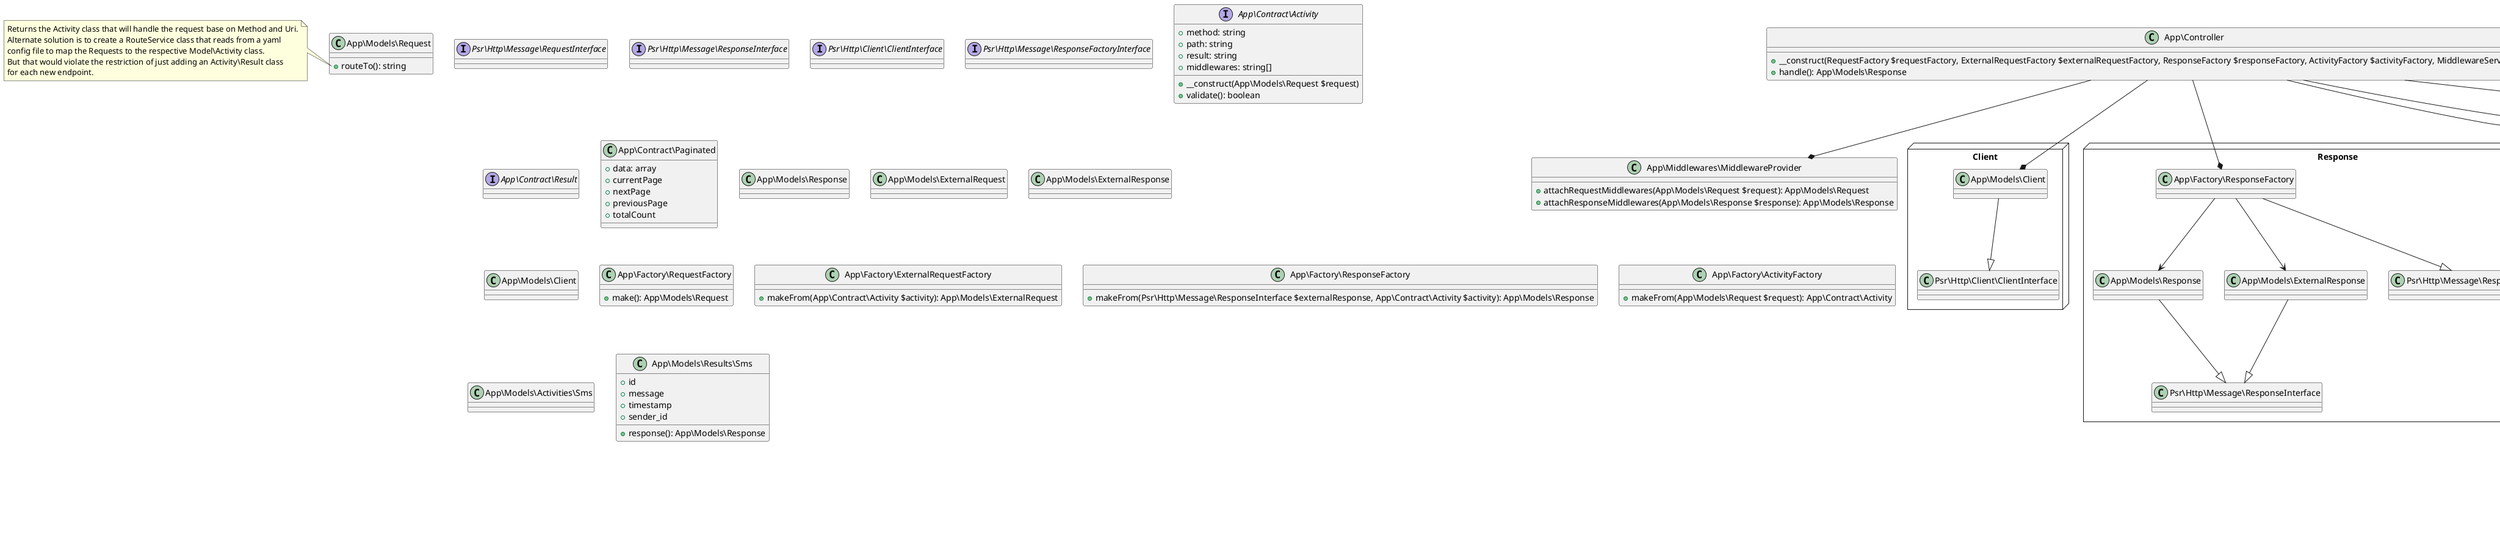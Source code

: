 @startuml shiftbase/eggress
App\Controller --* App\Middlewares\MiddlewareProvider

node "Requests" {
    App\Models\Request --|> Psr\Http\Message\RequestInterface
    App\Models\ExternalRequest --|> Psr\Http\Message\RequestInterface
    Psr\Http\Message\RequestFactoryInterface <|-- App\Factory\ExternalRequestFactory
    App\Controller --* App\Factory\RequestFactory
    App\Controller --* App\Factory\ExternalRequestFactory
    App\Factory\RequestFactory --> App\Models\Request
    App\Factory\ExternalRequestFactory --> App\Models\ExternalRequest
}

node "Client" {
    App\Models\Client --|> Psr\Http\Client\ClientInterface
    App\Controller --* App\Models\Client

}

node "Response" {
    App\Controller --* App\Factory\ResponseFactory
    App\Models\Response --|> Psr\Http\Message\ResponseInterface
    App\Factory\ResponseFactory --> App\Models\Response
    App\Factory\ResponseFactory --> App\Models\ExternalResponse
    App\Factory\ResponseFactory --|> Psr\Http\Message\ResponseFactoryInterface
    App\Models\ExternalResponse --|> Psr\Http\Message\ResponseInterface
}

node "Activity and Result" {
    App\Controller --* App\Factory\ActivityFactory
    App\Factory\ActivityFactory --> App\Contract\Activity
    App\Contract\Result <|-- App\Models\Results\Sms
    App\Contract\Activity <|-- App\Models\Activities\Sms
    App\Models\Results\Sms -- App\Models\Activities\Sms : referer


    App\Contract\Activity <|-- App\Models\Activities\SmsList
    App\Contract\Result <|-- App\Contract\Paginated
    App\Contract\Paginated <|-- App\Models\Results\SmsList
    App\Models\Results\SmsList -- App\Models\Activities\SmsList : referer
    App\Models\Results\SmsList o-- App\Models\Results\Sms

}

interface Psr\Http\Message\RequestInterface {
}
interface Psr\Http\Message\ResponseInterface {
}
interface Psr\Http\Client\ClientInterface {
}
interface Psr\Http\Message\ResponseFactoryInterface {

}

interface App\Contract\Activity {
    +method: string
    +path: string
    +result: string
    +middlewares: string[]
    +__construct(App\Models\Request $request)
    +validate(): boolean
}

interface App\Contract\Result {
}

class App\Contract\Paginated {
    +data: array
    +currentPage
    +nextPage
    +previousPage
    +totalCount
}

class App\Models\Request {
    +routeTo(): string
}
class App\Models\Response {
}
class App\Models\ExternalRequest {
}
class App\Models\ExternalResponse {
}
class App\Models\Client {
}


class App\Factory\RequestFactory {
    +make(): App\Models\Request
}

class App\Factory\ExternalRequestFactory {
    +makeFrom(App\Contract\Activity $activity): App\Models\ExternalRequest
}

class App\Factory\ResponseFactory {
    +makeFrom(Psr\Http\Message\ResponseInterface $externalResponse, App\Contract\Activity $activity): App\Models\Response
}

class App\Factory\ActivityFactory {
    +makeFrom(App\Models\Request $request): App\Contract\Activity
}

class App\Models\Activities\Sms {
}

class App\Models\Results\Sms {
    +id
    +message
    +timestamp
    +sender_id
    +response(): App\Models\Response
}

class App\Controller {
    +__construct(RequestFactory $requestFactory, ExternalRequestFactory $externalRequestFactory, ResponseFactory $responseFactory, ActivityFactory $activityFactory, MiddlewareService $middlewareService)
    +handle(): App\Models\Response
}

class App\Middlewares\MiddlewareProvider {
    +attachRequestMiddlewares(App\Models\Request $request): App\Models\Request
    +attachResponseMiddlewares(App\Models\Response $response): App\Models\Response
}

note left of App\Models\Request::routeTo()
    Returns the Activity class that will handle the request base on Method and Uri.
    Alternate solution is to create a RouteService class that reads from a yaml
    config file to map the Requests to the respective Model\Activity class.
    But that would violate the restriction of just adding an Activity\Result class
    for each new endpoint. 
end note
@enduml
